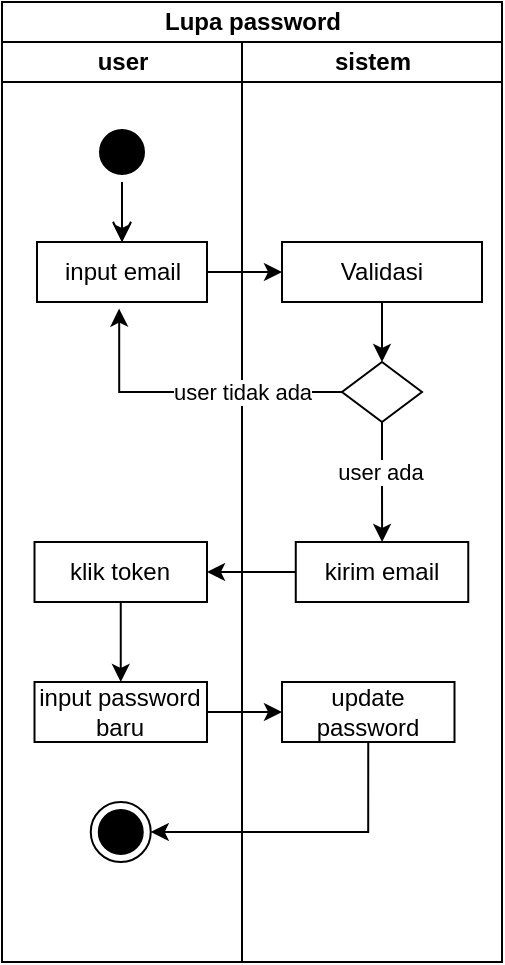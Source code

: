 <mxfile version="22.1.2" type="device">
  <diagram name="Page-1" id="_u0MzWtqGNd14I7RZU5p">
    <mxGraphModel dx="1034" dy="612" grid="1" gridSize="10" guides="1" tooltips="1" connect="1" arrows="1" fold="1" page="1" pageScale="1" pageWidth="850" pageHeight="1100" math="0" shadow="0">
      <root>
        <mxCell id="0" />
        <mxCell id="1" parent="0" />
        <mxCell id="85MjelMvrbKf3eXPxtU--2" value="Lupa password" style="swimlane;childLayout=stackLayout;resizeParent=1;resizeParentMax=0;startSize=20;html=1;" parent="1" vertex="1">
          <mxGeometry x="190.0" y="50" width="250" height="480" as="geometry" />
        </mxCell>
        <mxCell id="85MjelMvrbKf3eXPxtU--3" value="user" style="swimlane;startSize=20;html=1;" parent="85MjelMvrbKf3eXPxtU--2" vertex="1">
          <mxGeometry y="20" width="120" height="460" as="geometry" />
        </mxCell>
        <mxCell id="85MjelMvrbKf3eXPxtU--4" style="edgeStyle=orthogonalEdgeStyle;rounded=0;orthogonalLoop=1;jettySize=auto;html=1;exitX=0.5;exitY=1;exitDx=0;exitDy=0;entryX=0.5;entryY=0;entryDx=0;entryDy=0;" parent="85MjelMvrbKf3eXPxtU--3" source="85MjelMvrbKf3eXPxtU--5" target="85MjelMvrbKf3eXPxtU--7" edge="1">
          <mxGeometry relative="1" as="geometry" />
        </mxCell>
        <mxCell id="85MjelMvrbKf3eXPxtU--5" value="" style="ellipse;html=1;shape=startState;strokeColor=#000000;fillColor=#000000;" parent="85MjelMvrbKf3eXPxtU--3" vertex="1">
          <mxGeometry x="45.0" y="40" width="30" height="30" as="geometry" />
        </mxCell>
        <mxCell id="85MjelMvrbKf3eXPxtU--6" value="" style="edgeStyle=orthogonalEdgeStyle;html=1;verticalAlign=bottom;endArrow=open;endSize=8;rounded=0;strokeColor=#000000;" parent="85MjelMvrbKf3eXPxtU--3" source="85MjelMvrbKf3eXPxtU--5" edge="1">
          <mxGeometry relative="1" as="geometry">
            <mxPoint x="60.0" y="100" as="targetPoint" />
          </mxGeometry>
        </mxCell>
        <mxCell id="85MjelMvrbKf3eXPxtU--7" value="input email" style="html=1;whiteSpace=wrap;" parent="85MjelMvrbKf3eXPxtU--3" vertex="1">
          <mxGeometry x="17.5" y="100" width="85" height="30" as="geometry" />
        </mxCell>
        <mxCell id="85MjelMvrbKf3eXPxtU--9" value="" style="ellipse;html=1;shape=endState;fillColor=#000000;strokeColor=#000000;" parent="85MjelMvrbKf3eXPxtU--3" vertex="1">
          <mxGeometry x="44.38" y="380" width="30" height="30" as="geometry" />
        </mxCell>
        <mxCell id="85MjelMvrbKf3eXPxtU--32" style="edgeStyle=orthogonalEdgeStyle;rounded=0;orthogonalLoop=1;jettySize=auto;html=1;exitX=0.5;exitY=1;exitDx=0;exitDy=0;entryX=0.5;entryY=0;entryDx=0;entryDy=0;" parent="85MjelMvrbKf3eXPxtU--3" source="85MjelMvrbKf3eXPxtU--28" target="85MjelMvrbKf3eXPxtU--30" edge="1">
          <mxGeometry relative="1" as="geometry" />
        </mxCell>
        <mxCell id="85MjelMvrbKf3eXPxtU--28" value="klik token" style="html=1;whiteSpace=wrap;" parent="85MjelMvrbKf3eXPxtU--3" vertex="1">
          <mxGeometry x="16.25" y="250" width="86.25" height="30" as="geometry" />
        </mxCell>
        <mxCell id="85MjelMvrbKf3eXPxtU--30" value="input password baru" style="html=1;whiteSpace=wrap;" parent="85MjelMvrbKf3eXPxtU--3" vertex="1">
          <mxGeometry x="16.25" y="320" width="86.25" height="30" as="geometry" />
        </mxCell>
        <mxCell id="85MjelMvrbKf3eXPxtU--11" value="sistem" style="swimlane;startSize=20;html=1;" parent="85MjelMvrbKf3eXPxtU--2" vertex="1">
          <mxGeometry x="120" y="20" width="130" height="460" as="geometry" />
        </mxCell>
        <mxCell id="85MjelMvrbKf3eXPxtU--12" style="edgeStyle=orthogonalEdgeStyle;rounded=0;orthogonalLoop=1;jettySize=auto;html=1;exitX=0.5;exitY=1;exitDx=0;exitDy=0;entryX=0.5;entryY=0;entryDx=0;entryDy=0;" parent="85MjelMvrbKf3eXPxtU--11" source="85MjelMvrbKf3eXPxtU--13" target="85MjelMvrbKf3eXPxtU--14" edge="1">
          <mxGeometry relative="1" as="geometry" />
        </mxCell>
        <mxCell id="85MjelMvrbKf3eXPxtU--13" value="Validasi" style="html=1;whiteSpace=wrap;" parent="85MjelMvrbKf3eXPxtU--11" vertex="1">
          <mxGeometry x="20" y="100" width="100" height="30" as="geometry" />
        </mxCell>
        <mxCell id="85MjelMvrbKf3eXPxtU--20" style="edgeStyle=orthogonalEdgeStyle;rounded=0;orthogonalLoop=1;jettySize=auto;html=1;exitX=0.5;exitY=1;exitDx=0;exitDy=0;" parent="85MjelMvrbKf3eXPxtU--11" source="85MjelMvrbKf3eXPxtU--14" target="85MjelMvrbKf3eXPxtU--8" edge="1">
          <mxGeometry relative="1" as="geometry" />
        </mxCell>
        <mxCell id="85MjelMvrbKf3eXPxtU--21" value="user ada" style="edgeLabel;html=1;align=center;verticalAlign=middle;resizable=0;points=[];" parent="85MjelMvrbKf3eXPxtU--20" vertex="1" connectable="0">
          <mxGeometry x="-0.182" y="-1" relative="1" as="geometry">
            <mxPoint as="offset" />
          </mxGeometry>
        </mxCell>
        <mxCell id="85MjelMvrbKf3eXPxtU--14" value="" style="rhombus;whiteSpace=wrap;html=1;" parent="85MjelMvrbKf3eXPxtU--11" vertex="1">
          <mxGeometry x="50" y="160" width="40" height="30" as="geometry" />
        </mxCell>
        <mxCell id="85MjelMvrbKf3eXPxtU--8" value="kirim email" style="html=1;whiteSpace=wrap;" parent="85MjelMvrbKf3eXPxtU--11" vertex="1">
          <mxGeometry x="26.88" y="250" width="86.25" height="30" as="geometry" />
        </mxCell>
        <mxCell id="85MjelMvrbKf3eXPxtU--33" value="update password" style="html=1;whiteSpace=wrap;" parent="85MjelMvrbKf3eXPxtU--11" vertex="1">
          <mxGeometry x="20" y="320" width="86.25" height="30" as="geometry" />
        </mxCell>
        <mxCell id="85MjelMvrbKf3eXPxtU--15" style="edgeStyle=orthogonalEdgeStyle;rounded=0;orthogonalLoop=1;jettySize=auto;html=1;exitX=0;exitY=0.5;exitDx=0;exitDy=0;entryX=0.483;entryY=1.11;entryDx=0;entryDy=0;entryPerimeter=0;" parent="85MjelMvrbKf3eXPxtU--2" source="85MjelMvrbKf3eXPxtU--14" target="85MjelMvrbKf3eXPxtU--7" edge="1">
          <mxGeometry relative="1" as="geometry" />
        </mxCell>
        <mxCell id="85MjelMvrbKf3eXPxtU--16" value="user tidak ada" style="edgeLabel;html=1;align=center;verticalAlign=middle;resizable=0;points=[];" parent="85MjelMvrbKf3eXPxtU--15" vertex="1" connectable="0">
          <mxGeometry x="0.018" y="-1" relative="1" as="geometry">
            <mxPoint x="28" y="1" as="offset" />
          </mxGeometry>
        </mxCell>
        <mxCell id="85MjelMvrbKf3eXPxtU--17" style="edgeStyle=orthogonalEdgeStyle;rounded=0;orthogonalLoop=1;jettySize=auto;html=1;exitX=1;exitY=0.5;exitDx=0;exitDy=0;entryX=0;entryY=0.5;entryDx=0;entryDy=0;" parent="85MjelMvrbKf3eXPxtU--2" source="85MjelMvrbKf3eXPxtU--7" target="85MjelMvrbKf3eXPxtU--13" edge="1">
          <mxGeometry relative="1" as="geometry" />
        </mxCell>
        <mxCell id="85MjelMvrbKf3eXPxtU--29" style="edgeStyle=orthogonalEdgeStyle;rounded=0;orthogonalLoop=1;jettySize=auto;html=1;exitX=0;exitY=0.5;exitDx=0;exitDy=0;entryX=1;entryY=0.5;entryDx=0;entryDy=0;" parent="85MjelMvrbKf3eXPxtU--2" source="85MjelMvrbKf3eXPxtU--8" target="85MjelMvrbKf3eXPxtU--28" edge="1">
          <mxGeometry relative="1" as="geometry" />
        </mxCell>
        <mxCell id="85MjelMvrbKf3eXPxtU--34" style="edgeStyle=orthogonalEdgeStyle;rounded=0;orthogonalLoop=1;jettySize=auto;html=1;exitX=1;exitY=0.5;exitDx=0;exitDy=0;entryX=0;entryY=0.5;entryDx=0;entryDy=0;" parent="85MjelMvrbKf3eXPxtU--2" source="85MjelMvrbKf3eXPxtU--30" target="85MjelMvrbKf3eXPxtU--33" edge="1">
          <mxGeometry relative="1" as="geometry" />
        </mxCell>
        <mxCell id="85MjelMvrbKf3eXPxtU--35" style="edgeStyle=orthogonalEdgeStyle;rounded=0;orthogonalLoop=1;jettySize=auto;html=1;exitX=0.5;exitY=1;exitDx=0;exitDy=0;entryX=1;entryY=0.5;entryDx=0;entryDy=0;" parent="85MjelMvrbKf3eXPxtU--2" source="85MjelMvrbKf3eXPxtU--33" target="85MjelMvrbKf3eXPxtU--9" edge="1">
          <mxGeometry relative="1" as="geometry" />
        </mxCell>
      </root>
    </mxGraphModel>
  </diagram>
</mxfile>
